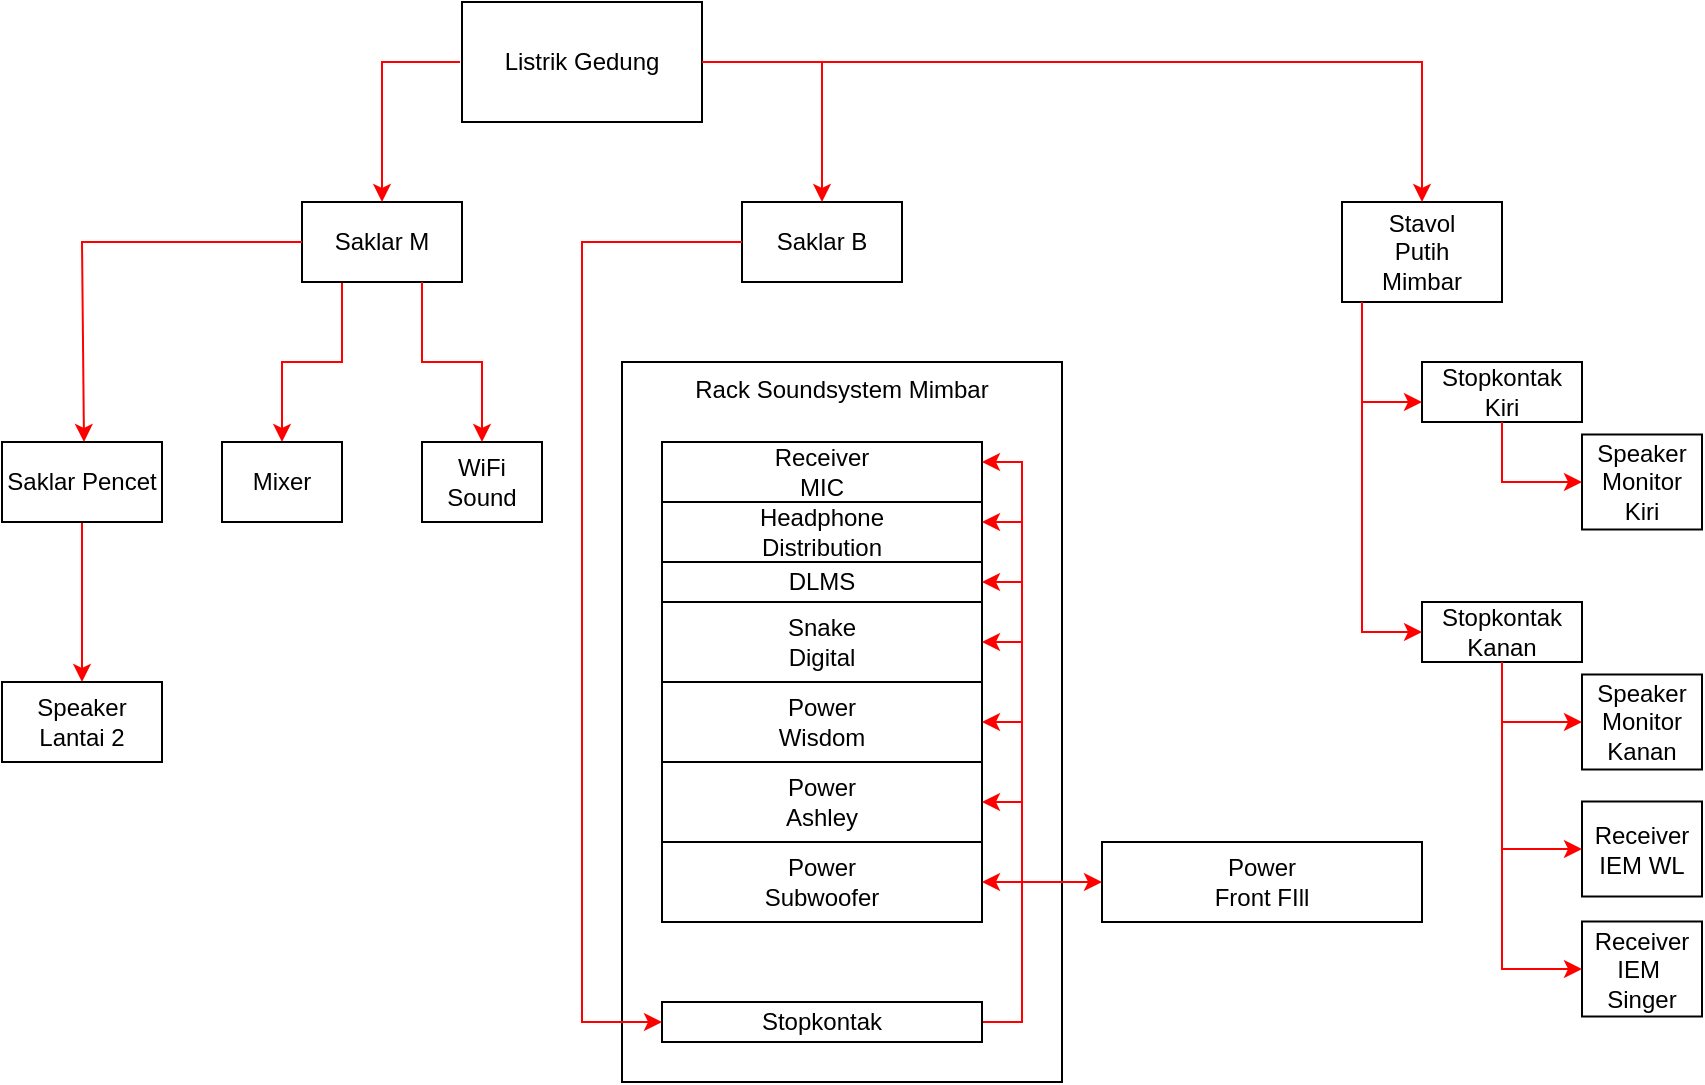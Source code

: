 <mxfile version="28.0.7">
  <diagram name="Kelistrikan" id="qzskLV0w7tbgB47JQnOd">
    <mxGraphModel dx="774" dy="614" grid="1" gridSize="10" guides="1" tooltips="1" connect="1" arrows="1" fold="1" page="1" pageScale="1" pageWidth="1169" pageHeight="827" math="0" shadow="0">
      <root>
        <mxCell id="0" />
        <mxCell id="1" parent="0" />
        <mxCell id="w7_OCTqfFGqVbhVZRhdH-4" style="edgeStyle=orthogonalEdgeStyle;rounded=0;orthogonalLoop=1;jettySize=auto;html=1;entryX=0.5;entryY=0;entryDx=0;entryDy=0;labelBackgroundColor=none;fontColor=default;strokeColor=#FF0000;" edge="1" parent="1" source="w7_OCTqfFGqVbhVZRhdH-1" target="w7_OCTqfFGqVbhVZRhdH-3">
          <mxGeometry relative="1" as="geometry">
            <Array as="points">
              <mxPoint x="220" y="200" />
              <mxPoint x="190" y="200" />
            </Array>
          </mxGeometry>
        </mxCell>
        <mxCell id="w7_OCTqfFGqVbhVZRhdH-1" value="Saklar M" style="rounded=0;whiteSpace=wrap;html=1;labelBackgroundColor=none;" vertex="1" parent="1">
          <mxGeometry x="200" y="120" width="80" height="40" as="geometry" />
        </mxCell>
        <mxCell id="w7_OCTqfFGqVbhVZRhdH-2" value="Saklar B" style="rounded=0;whiteSpace=wrap;html=1;labelBackgroundColor=none;" vertex="1" parent="1">
          <mxGeometry x="420" y="120" width="80" height="40" as="geometry" />
        </mxCell>
        <mxCell id="w7_OCTqfFGqVbhVZRhdH-3" value="Mixer" style="rounded=0;whiteSpace=wrap;html=1;labelBackgroundColor=none;" vertex="1" parent="1">
          <mxGeometry x="160" y="240" width="60" height="40" as="geometry" />
        </mxCell>
        <mxCell id="w7_OCTqfFGqVbhVZRhdH-5" value="Rack Soundsystem Mimbar" style="rounded=0;whiteSpace=wrap;html=1;fillColor=none;verticalAlign=top;labelBackgroundColor=none;" vertex="1" parent="1">
          <mxGeometry x="360" y="200" width="220" height="360" as="geometry" />
        </mxCell>
        <mxCell id="w7_OCTqfFGqVbhVZRhdH-6" value="Receiver&lt;div&gt;MIC&lt;/div&gt;" style="rounded=0;whiteSpace=wrap;html=1;labelBackgroundColor=none;" vertex="1" parent="1">
          <mxGeometry x="380" y="240" width="160" height="30" as="geometry" />
        </mxCell>
        <mxCell id="w7_OCTqfFGqVbhVZRhdH-7" value="Headphone&lt;div&gt;Distribution&lt;/div&gt;" style="rounded=0;whiteSpace=wrap;html=1;labelBackgroundColor=none;" vertex="1" parent="1">
          <mxGeometry x="380" y="270" width="160" height="30" as="geometry" />
        </mxCell>
        <mxCell id="w7_OCTqfFGqVbhVZRhdH-8" value="DLMS" style="rounded=0;whiteSpace=wrap;html=1;labelBackgroundColor=none;" vertex="1" parent="1">
          <mxGeometry x="380" y="300" width="160" height="20" as="geometry" />
        </mxCell>
        <mxCell id="w7_OCTqfFGqVbhVZRhdH-9" value="Snake&lt;div&gt;Digital&lt;/div&gt;" style="rounded=0;whiteSpace=wrap;html=1;labelBackgroundColor=none;" vertex="1" parent="1">
          <mxGeometry x="380" y="320" width="160" height="40" as="geometry" />
        </mxCell>
        <mxCell id="w7_OCTqfFGqVbhVZRhdH-10" value="Power&lt;div&gt;Wisdom&lt;/div&gt;" style="rounded=0;whiteSpace=wrap;html=1;labelBackgroundColor=none;" vertex="1" parent="1">
          <mxGeometry x="380" y="360" width="160" height="40" as="geometry" />
        </mxCell>
        <mxCell id="w7_OCTqfFGqVbhVZRhdH-11" value="Power&lt;div&gt;Ashley&lt;/div&gt;" style="rounded=0;whiteSpace=wrap;html=1;labelBackgroundColor=none;" vertex="1" parent="1">
          <mxGeometry x="380" y="400" width="160" height="40" as="geometry" />
        </mxCell>
        <mxCell id="w7_OCTqfFGqVbhVZRhdH-12" value="Power&lt;div&gt;Subwoofer&lt;/div&gt;" style="rounded=0;whiteSpace=wrap;html=1;labelBackgroundColor=none;" vertex="1" parent="1">
          <mxGeometry x="380" y="440" width="160" height="40" as="geometry" />
        </mxCell>
        <mxCell id="w7_OCTqfFGqVbhVZRhdH-13" value="Power&lt;div&gt;Front FIll&lt;/div&gt;" style="rounded=0;whiteSpace=wrap;html=1;labelBackgroundColor=none;" vertex="1" parent="1">
          <mxGeometry x="600" y="440" width="160" height="40" as="geometry" />
        </mxCell>
        <mxCell id="w7_OCTqfFGqVbhVZRhdH-18" style="edgeStyle=orthogonalEdgeStyle;rounded=0;orthogonalLoop=1;jettySize=auto;html=1;entryX=1;entryY=0.5;entryDx=0;entryDy=0;labelBackgroundColor=none;fontColor=default;strokeColor=#FF0000;" edge="1" parent="1" source="w7_OCTqfFGqVbhVZRhdH-17" target="w7_OCTqfFGqVbhVZRhdH-12">
          <mxGeometry relative="1" as="geometry">
            <Array as="points">
              <mxPoint x="560" y="530" />
              <mxPoint x="560" y="460" />
            </Array>
          </mxGeometry>
        </mxCell>
        <mxCell id="w7_OCTqfFGqVbhVZRhdH-17" value="Stopkontak" style="rounded=0;whiteSpace=wrap;html=1;labelBackgroundColor=none;" vertex="1" parent="1">
          <mxGeometry x="380" y="520" width="160" height="20" as="geometry" />
        </mxCell>
        <mxCell id="w7_OCTqfFGqVbhVZRhdH-21" value="" style="endArrow=classic;html=1;rounded=0;labelBackgroundColor=none;fontColor=default;strokeColor=#FF0000;" edge="1" parent="1">
          <mxGeometry width="50" height="50" relative="1" as="geometry">
            <mxPoint x="560" y="460" as="sourcePoint" />
            <mxPoint x="540" y="420" as="targetPoint" />
            <Array as="points">
              <mxPoint x="560" y="420" />
            </Array>
          </mxGeometry>
        </mxCell>
        <mxCell id="w7_OCTqfFGqVbhVZRhdH-22" value="" style="endArrow=classic;html=1;rounded=0;labelBackgroundColor=none;fontColor=default;strokeColor=#FF0000;" edge="1" parent="1">
          <mxGeometry width="50" height="50" relative="1" as="geometry">
            <mxPoint x="560" y="420" as="sourcePoint" />
            <mxPoint x="540" y="380" as="targetPoint" />
            <Array as="points">
              <mxPoint x="560" y="380" />
            </Array>
          </mxGeometry>
        </mxCell>
        <mxCell id="w7_OCTqfFGqVbhVZRhdH-23" value="" style="endArrow=classic;html=1;rounded=0;labelBackgroundColor=none;fontColor=default;strokeColor=#FF0000;" edge="1" parent="1">
          <mxGeometry width="50" height="50" relative="1" as="geometry">
            <mxPoint x="560" y="320" as="sourcePoint" />
            <mxPoint x="540" y="280" as="targetPoint" />
            <Array as="points">
              <mxPoint x="560" y="280" />
            </Array>
          </mxGeometry>
        </mxCell>
        <mxCell id="w7_OCTqfFGqVbhVZRhdH-24" value="" style="endArrow=classic;html=1;rounded=0;labelBackgroundColor=none;fontColor=default;strokeColor=#FF0000;" edge="1" parent="1">
          <mxGeometry width="50" height="50" relative="1" as="geometry">
            <mxPoint x="560" y="380" as="sourcePoint" />
            <mxPoint x="540" y="340" as="targetPoint" />
            <Array as="points">
              <mxPoint x="560" y="340" />
            </Array>
          </mxGeometry>
        </mxCell>
        <mxCell id="w7_OCTqfFGqVbhVZRhdH-25" value="" style="endArrow=classic;html=1;rounded=0;labelBackgroundColor=none;fontColor=default;strokeColor=#FF0000;" edge="1" parent="1">
          <mxGeometry width="50" height="50" relative="1" as="geometry">
            <mxPoint x="560" y="350" as="sourcePoint" />
            <mxPoint x="540" y="310" as="targetPoint" />
            <Array as="points">
              <mxPoint x="560" y="310" />
            </Array>
          </mxGeometry>
        </mxCell>
        <mxCell id="w7_OCTqfFGqVbhVZRhdH-26" value="" style="endArrow=classic;html=1;rounded=0;labelBackgroundColor=none;fontColor=default;strokeColor=#FF0000;" edge="1" parent="1">
          <mxGeometry width="50" height="50" relative="1" as="geometry">
            <mxPoint x="560" y="290" as="sourcePoint" />
            <mxPoint x="540" y="250" as="targetPoint" />
            <Array as="points">
              <mxPoint x="560" y="250" />
            </Array>
          </mxGeometry>
        </mxCell>
        <mxCell id="w7_OCTqfFGqVbhVZRhdH-27" value="" style="endArrow=classic;html=1;rounded=0;labelBackgroundColor=none;fontColor=default;strokeColor=#FF0000;entryX=0;entryY=0.5;entryDx=0;entryDy=0;" edge="1" parent="1" target="w7_OCTqfFGqVbhVZRhdH-13">
          <mxGeometry width="50" height="50" relative="1" as="geometry">
            <mxPoint x="560" y="530" as="sourcePoint" />
            <mxPoint x="540" y="490" as="targetPoint" />
            <Array as="points">
              <mxPoint x="560" y="460" />
            </Array>
          </mxGeometry>
        </mxCell>
        <mxCell id="w7_OCTqfFGqVbhVZRhdH-28" value="" style="endArrow=classic;html=1;rounded=0;exitX=0;exitY=0.5;exitDx=0;exitDy=0;strokeColor=#FF0000;" edge="1" parent="1" source="w7_OCTqfFGqVbhVZRhdH-2">
          <mxGeometry width="50" height="50" relative="1" as="geometry">
            <mxPoint x="330" y="580" as="sourcePoint" />
            <mxPoint x="380" y="530" as="targetPoint" />
            <Array as="points">
              <mxPoint x="340" y="140" />
              <mxPoint x="340" y="530" />
            </Array>
          </mxGeometry>
        </mxCell>
        <mxCell id="w7_OCTqfFGqVbhVZRhdH-30" style="edgeStyle=orthogonalEdgeStyle;rounded=0;orthogonalLoop=1;jettySize=auto;html=1;entryX=0.5;entryY=0;entryDx=0;entryDy=0;labelBackgroundColor=none;fontColor=default;strokeColor=#FF0000;" edge="1" source="w7_OCTqfFGqVbhVZRhdH-31" target="w7_OCTqfFGqVbhVZRhdH-32" parent="1">
          <mxGeometry relative="1" as="geometry" />
        </mxCell>
        <mxCell id="w7_OCTqfFGqVbhVZRhdH-31" value="Saklar Pencet" style="rounded=0;whiteSpace=wrap;html=1;labelBackgroundColor=none;" vertex="1" parent="1">
          <mxGeometry x="50" y="240" width="80" height="40" as="geometry" />
        </mxCell>
        <mxCell id="w7_OCTqfFGqVbhVZRhdH-32" value="Speaker&lt;div&gt;Lantai 2&lt;/div&gt;" style="rounded=0;whiteSpace=wrap;html=1;labelBackgroundColor=none;" vertex="1" parent="1">
          <mxGeometry x="50" y="360" width="80" height="40" as="geometry" />
        </mxCell>
        <mxCell id="w7_OCTqfFGqVbhVZRhdH-33" value="WiFi&lt;div&gt;Sound&lt;/div&gt;" style="rounded=0;whiteSpace=wrap;html=1;labelBackgroundColor=none;" vertex="1" parent="1">
          <mxGeometry x="260" y="240" width="60" height="40" as="geometry" />
        </mxCell>
        <mxCell id="w7_OCTqfFGqVbhVZRhdH-35" value="" style="endArrow=classic;html=1;rounded=0;exitX=0.75;exitY=1;exitDx=0;exitDy=0;entryX=0.5;entryY=0;entryDx=0;entryDy=0;strokeColor=#FF0000;" edge="1" parent="1" source="w7_OCTqfFGqVbhVZRhdH-1" target="w7_OCTqfFGqVbhVZRhdH-33">
          <mxGeometry width="50" height="50" relative="1" as="geometry">
            <mxPoint x="210" y="390" as="sourcePoint" />
            <mxPoint x="260" y="340" as="targetPoint" />
            <Array as="points">
              <mxPoint x="260" y="200" />
              <mxPoint x="290" y="200" />
            </Array>
          </mxGeometry>
        </mxCell>
        <mxCell id="w7_OCTqfFGqVbhVZRhdH-36" value="" style="endArrow=classic;html=1;rounded=0;strokeColor=#FF0000;exitX=1;exitY=0.5;exitDx=0;exitDy=0;entryX=0.5;entryY=0;entryDx=0;entryDy=0;" edge="1" parent="1" source="w7_OCTqfFGqVbhVZRhdH-37" target="w7_OCTqfFGqVbhVZRhdH-2">
          <mxGeometry width="50" height="50" relative="1" as="geometry">
            <mxPoint x="410" y="50" as="sourcePoint" />
            <mxPoint x="460" y="110" as="targetPoint" />
            <Array as="points">
              <mxPoint x="460" y="50" />
            </Array>
          </mxGeometry>
        </mxCell>
        <mxCell id="w7_OCTqfFGqVbhVZRhdH-37" value="Listrik Gedung" style="rounded=0;whiteSpace=wrap;html=1;" vertex="1" parent="1">
          <mxGeometry x="280" y="20" width="120" height="60" as="geometry" />
        </mxCell>
        <mxCell id="w7_OCTqfFGqVbhVZRhdH-38" value="" style="endArrow=classic;html=1;rounded=0;exitX=0;exitY=0.5;exitDx=0;exitDy=0;strokeColor=#FF0000;" edge="1" parent="1">
          <mxGeometry width="50" height="50" relative="1" as="geometry">
            <mxPoint x="279" y="50" as="sourcePoint" />
            <mxPoint x="240" y="120" as="targetPoint" />
            <Array as="points">
              <mxPoint x="240" y="50" />
            </Array>
          </mxGeometry>
        </mxCell>
        <mxCell id="w7_OCTqfFGqVbhVZRhdH-39" value="" style="endArrow=classic;html=1;rounded=0;exitX=0;exitY=0.5;exitDx=0;exitDy=0;strokeColor=#FF0000;" edge="1" parent="1" source="w7_OCTqfFGqVbhVZRhdH-1">
          <mxGeometry width="50" height="50" relative="1" as="geometry">
            <mxPoint x="130" y="170" as="sourcePoint" />
            <mxPoint x="91" y="240" as="targetPoint" />
            <Array as="points">
              <mxPoint x="90" y="140" />
            </Array>
          </mxGeometry>
        </mxCell>
        <mxCell id="w7_OCTqfFGqVbhVZRhdH-40" value="Stavol&lt;div&gt;Putih&lt;/div&gt;&lt;div&gt;Mimbar&lt;/div&gt;" style="rounded=0;whiteSpace=wrap;html=1;labelBackgroundColor=none;" vertex="1" parent="1">
          <mxGeometry x="720" y="120" width="80" height="50" as="geometry" />
        </mxCell>
        <mxCell id="w7_OCTqfFGqVbhVZRhdH-41" value="" style="endArrow=classic;html=1;rounded=0;strokeColor=#FF0000;exitX=1;exitY=0.5;exitDx=0;exitDy=0;entryX=0.5;entryY=0;entryDx=0;entryDy=0;" edge="1" parent="1" source="w7_OCTqfFGqVbhVZRhdH-37">
          <mxGeometry width="50" height="50" relative="1" as="geometry">
            <mxPoint x="700" y="50" as="sourcePoint" />
            <mxPoint x="760" y="120" as="targetPoint" />
            <Array as="points">
              <mxPoint x="760" y="50" />
            </Array>
          </mxGeometry>
        </mxCell>
        <mxCell id="w7_OCTqfFGqVbhVZRhdH-42" value="Stopkontak&lt;div&gt;Kiri&lt;/div&gt;" style="rounded=0;whiteSpace=wrap;html=1;" vertex="1" parent="1">
          <mxGeometry x="760" y="200" width="80" height="30" as="geometry" />
        </mxCell>
        <mxCell id="w7_OCTqfFGqVbhVZRhdH-43" value="Stopkontak&lt;div&gt;Kanan&lt;/div&gt;" style="rounded=0;whiteSpace=wrap;html=1;" vertex="1" parent="1">
          <mxGeometry x="760" y="320" width="80" height="30" as="geometry" />
        </mxCell>
        <mxCell id="w7_OCTqfFGqVbhVZRhdH-44" value="" style="endArrow=classic;html=1;rounded=0;exitX=0.125;exitY=1;exitDx=0;exitDy=0;exitPerimeter=0;strokeColor=#FF0000;" edge="1" parent="1" source="w7_OCTqfFGqVbhVZRhdH-40">
          <mxGeometry width="50" height="50" relative="1" as="geometry">
            <mxPoint x="730" y="235" as="sourcePoint" />
            <mxPoint x="760" y="335" as="targetPoint" />
            <Array as="points">
              <mxPoint x="730" y="335" />
            </Array>
          </mxGeometry>
        </mxCell>
        <mxCell id="w7_OCTqfFGqVbhVZRhdH-45" value="" style="endArrow=classic;html=1;rounded=0;strokeColor=#FF0000;" edge="1" parent="1">
          <mxGeometry width="50" height="50" relative="1" as="geometry">
            <mxPoint x="730" y="220" as="sourcePoint" />
            <mxPoint x="760" y="220" as="targetPoint" />
          </mxGeometry>
        </mxCell>
        <mxCell id="w7_OCTqfFGqVbhVZRhdH-46" value="Speaker&lt;div&gt;Monitor Kiri&lt;/div&gt;" style="rounded=0;whiteSpace=wrap;html=1;" vertex="1" parent="1">
          <mxGeometry x="840" y="236.25" width="60" height="47.5" as="geometry" />
        </mxCell>
        <mxCell id="w7_OCTqfFGqVbhVZRhdH-47" value="" style="endArrow=classic;html=1;rounded=0;entryX=0;entryY=0.5;entryDx=0;entryDy=0;strokeColor=#FF0000;" edge="1" parent="1" target="w7_OCTqfFGqVbhVZRhdH-46">
          <mxGeometry width="50" height="50" relative="1" as="geometry">
            <mxPoint x="800" y="230" as="sourcePoint" />
            <mxPoint x="830" y="275" as="targetPoint" />
            <Array as="points">
              <mxPoint x="800" y="260" />
            </Array>
          </mxGeometry>
        </mxCell>
        <mxCell id="w7_OCTqfFGqVbhVZRhdH-48" value="Speaker&lt;div&gt;Monitor Kanan&lt;/div&gt;" style="rounded=0;whiteSpace=wrap;html=1;" vertex="1" parent="1">
          <mxGeometry x="840" y="356.25" width="60" height="47.5" as="geometry" />
        </mxCell>
        <mxCell id="w7_OCTqfFGqVbhVZRhdH-49" value="" style="endArrow=classic;html=1;rounded=0;entryX=0;entryY=0.5;entryDx=0;entryDy=0;strokeColor=#FF0000;" edge="1" target="w7_OCTqfFGqVbhVZRhdH-48" parent="1">
          <mxGeometry width="50" height="50" relative="1" as="geometry">
            <mxPoint x="800" y="350" as="sourcePoint" />
            <mxPoint x="830" y="395" as="targetPoint" />
            <Array as="points">
              <mxPoint x="800" y="380" />
            </Array>
          </mxGeometry>
        </mxCell>
        <mxCell id="w7_OCTqfFGqVbhVZRhdH-50" value="Receiver&lt;div&gt;IEM WL&lt;/div&gt;" style="rounded=0;whiteSpace=wrap;html=1;" vertex="1" parent="1">
          <mxGeometry x="840" y="419.75" width="60" height="47.5" as="geometry" />
        </mxCell>
        <mxCell id="w7_OCTqfFGqVbhVZRhdH-51" value="" style="endArrow=classic;html=1;rounded=0;entryX=0;entryY=0.5;entryDx=0;entryDy=0;strokeColor=#FF0000;" edge="1" target="w7_OCTqfFGqVbhVZRhdH-50" parent="1">
          <mxGeometry width="50" height="50" relative="1" as="geometry">
            <mxPoint x="800" y="380" as="sourcePoint" />
            <mxPoint x="830" y="458.5" as="targetPoint" />
            <Array as="points">
              <mxPoint x="800" y="443.5" />
            </Array>
          </mxGeometry>
        </mxCell>
        <mxCell id="w7_OCTqfFGqVbhVZRhdH-52" value="Receiver&lt;div&gt;IEM&amp;nbsp;&lt;/div&gt;&lt;div&gt;Singer&lt;/div&gt;" style="rounded=0;whiteSpace=wrap;html=1;" vertex="1" parent="1">
          <mxGeometry x="840" y="479.75" width="60" height="47.5" as="geometry" />
        </mxCell>
        <mxCell id="w7_OCTqfFGqVbhVZRhdH-53" value="" style="endArrow=classic;html=1;rounded=0;entryX=0;entryY=0.5;entryDx=0;entryDy=0;strokeColor=#FF0000;" edge="1" target="w7_OCTqfFGqVbhVZRhdH-52" parent="1">
          <mxGeometry width="50" height="50" relative="1" as="geometry">
            <mxPoint x="800" y="440" as="sourcePoint" />
            <mxPoint x="830" y="518.5" as="targetPoint" />
            <Array as="points">
              <mxPoint x="800" y="503.5" />
            </Array>
          </mxGeometry>
        </mxCell>
      </root>
    </mxGraphModel>
  </diagram>
</mxfile>
